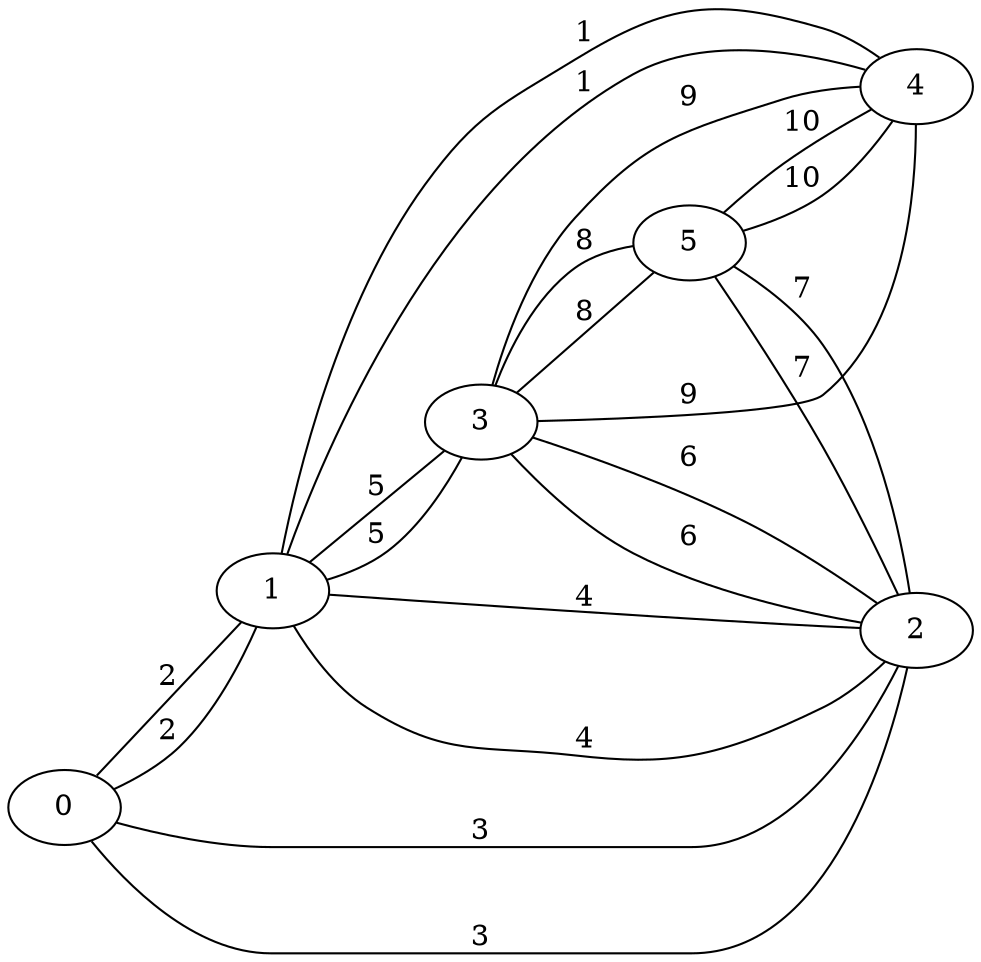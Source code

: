 graph {
    rankdir=LR;
    0 -- 1 [label="2"]
    0 -- 2 [label="3"]
    1 -- 4 [label="1"]
    1 -- 0 [label="2"]
    1 -- 2 [label="4"]
    1 -- 3 [label="5"]
    2 -- 0 [label="3"]
    2 -- 1 [label="4"]
    2 -- 3 [label="6"]
    2 -- 5 [label="7"]
    3 -- 1 [label="5"]
    3 -- 2 [label="6"]
    3 -- 5 [label="8"]
    3 -- 4 [label="9"]
    4 -- 1 [label="1"]
    4 -- 3 [label="9"]
    4 -- 5 [label="10"]
    5 -- 2 [label="7"]
    5 -- 3 [label="8"]
    5 -- 4 [label="10"]
}
